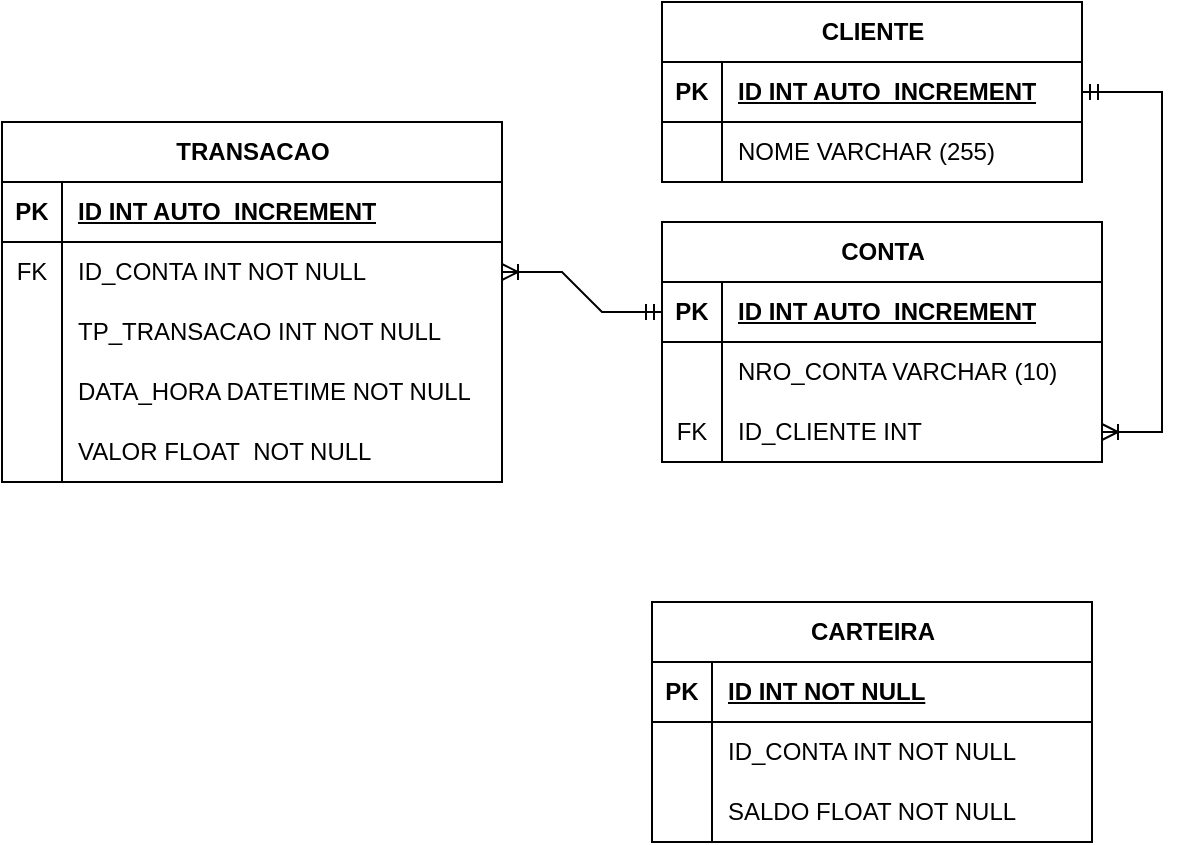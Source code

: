 <mxfile version="24.0.5" type="github">
  <diagram name="Página-1" id="pGH-4fQFsbXf6AkGIpEF">
    <mxGraphModel dx="1050" dy="522" grid="1" gridSize="10" guides="1" tooltips="1" connect="1" arrows="1" fold="1" page="1" pageScale="1" pageWidth="1169" pageHeight="827" math="0" shadow="0">
      <root>
        <mxCell id="0" />
        <mxCell id="1" parent="0" />
        <mxCell id="a1FsXfSDHvLpY3s-S0ZY-1" value="CLIENTE" style="shape=table;startSize=30;container=1;collapsible=1;childLayout=tableLayout;fixedRows=1;rowLines=0;fontStyle=1;align=center;resizeLast=1;html=1;" parent="1" vertex="1">
          <mxGeometry x="560" y="70" width="210" height="90" as="geometry">
            <mxRectangle x="250" y="120" width="90" height="30" as="alternateBounds" />
          </mxGeometry>
        </mxCell>
        <mxCell id="a1FsXfSDHvLpY3s-S0ZY-2" value="" style="shape=tableRow;horizontal=0;startSize=0;swimlaneHead=0;swimlaneBody=0;fillColor=none;collapsible=0;dropTarget=0;points=[[0,0.5],[1,0.5]];portConstraint=eastwest;top=0;left=0;right=0;bottom=1;" parent="a1FsXfSDHvLpY3s-S0ZY-1" vertex="1">
          <mxGeometry y="30" width="210" height="30" as="geometry" />
        </mxCell>
        <mxCell id="a1FsXfSDHvLpY3s-S0ZY-3" value="PK" style="shape=partialRectangle;connectable=0;fillColor=none;top=0;left=0;bottom=0;right=0;fontStyle=1;overflow=hidden;whiteSpace=wrap;html=1;" parent="a1FsXfSDHvLpY3s-S0ZY-2" vertex="1">
          <mxGeometry width="30" height="30" as="geometry">
            <mxRectangle width="30" height="30" as="alternateBounds" />
          </mxGeometry>
        </mxCell>
        <mxCell id="a1FsXfSDHvLpY3s-S0ZY-4" value="ID INT AUTO_INCREMENT" style="shape=partialRectangle;connectable=0;fillColor=none;top=0;left=0;bottom=0;right=0;align=left;spacingLeft=6;fontStyle=5;overflow=hidden;whiteSpace=wrap;html=1;" parent="a1FsXfSDHvLpY3s-S0ZY-2" vertex="1">
          <mxGeometry x="30" width="180" height="30" as="geometry">
            <mxRectangle width="180" height="30" as="alternateBounds" />
          </mxGeometry>
        </mxCell>
        <mxCell id="a1FsXfSDHvLpY3s-S0ZY-5" value="" style="shape=tableRow;horizontal=0;startSize=0;swimlaneHead=0;swimlaneBody=0;fillColor=none;collapsible=0;dropTarget=0;points=[[0,0.5],[1,0.5]];portConstraint=eastwest;top=0;left=0;right=0;bottom=0;" parent="a1FsXfSDHvLpY3s-S0ZY-1" vertex="1">
          <mxGeometry y="60" width="210" height="30" as="geometry" />
        </mxCell>
        <mxCell id="a1FsXfSDHvLpY3s-S0ZY-6" value="" style="shape=partialRectangle;connectable=0;fillColor=none;top=0;left=0;bottom=0;right=0;editable=1;overflow=hidden;whiteSpace=wrap;html=1;" parent="a1FsXfSDHvLpY3s-S0ZY-5" vertex="1">
          <mxGeometry width="30" height="30" as="geometry">
            <mxRectangle width="30" height="30" as="alternateBounds" />
          </mxGeometry>
        </mxCell>
        <mxCell id="a1FsXfSDHvLpY3s-S0ZY-7" value="NOME VARCHAR (255)" style="shape=partialRectangle;connectable=0;fillColor=none;top=0;left=0;bottom=0;right=0;align=left;spacingLeft=6;overflow=hidden;whiteSpace=wrap;html=1;" parent="a1FsXfSDHvLpY3s-S0ZY-5" vertex="1">
          <mxGeometry x="30" width="180" height="30" as="geometry">
            <mxRectangle width="180" height="30" as="alternateBounds" />
          </mxGeometry>
        </mxCell>
        <mxCell id="a1FsXfSDHvLpY3s-S0ZY-15" value="CONTA" style="shape=table;startSize=30;container=1;collapsible=1;childLayout=tableLayout;fixedRows=1;rowLines=0;fontStyle=1;align=center;resizeLast=1;html=1;" parent="1" vertex="1">
          <mxGeometry x="560" y="180" width="220" height="120" as="geometry" />
        </mxCell>
        <mxCell id="a1FsXfSDHvLpY3s-S0ZY-16" value="" style="shape=tableRow;horizontal=0;startSize=0;swimlaneHead=0;swimlaneBody=0;fillColor=none;collapsible=0;dropTarget=0;points=[[0,0.5],[1,0.5]];portConstraint=eastwest;top=0;left=0;right=0;bottom=1;" parent="a1FsXfSDHvLpY3s-S0ZY-15" vertex="1">
          <mxGeometry y="30" width="220" height="30" as="geometry" />
        </mxCell>
        <mxCell id="a1FsXfSDHvLpY3s-S0ZY-17" value="PK" style="shape=partialRectangle;connectable=0;fillColor=none;top=0;left=0;bottom=0;right=0;fontStyle=1;overflow=hidden;whiteSpace=wrap;html=1;" parent="a1FsXfSDHvLpY3s-S0ZY-16" vertex="1">
          <mxGeometry width="30" height="30" as="geometry">
            <mxRectangle width="30" height="30" as="alternateBounds" />
          </mxGeometry>
        </mxCell>
        <mxCell id="a1FsXfSDHvLpY3s-S0ZY-18" value="ID INT AUTO_INCREMENT" style="shape=partialRectangle;connectable=0;fillColor=none;top=0;left=0;bottom=0;right=0;align=left;spacingLeft=6;fontStyle=5;overflow=hidden;whiteSpace=wrap;html=1;" parent="a1FsXfSDHvLpY3s-S0ZY-16" vertex="1">
          <mxGeometry x="30" width="190" height="30" as="geometry">
            <mxRectangle width="190" height="30" as="alternateBounds" />
          </mxGeometry>
        </mxCell>
        <mxCell id="a1FsXfSDHvLpY3s-S0ZY-19" value="" style="shape=tableRow;horizontal=0;startSize=0;swimlaneHead=0;swimlaneBody=0;fillColor=none;collapsible=0;dropTarget=0;points=[[0,0.5],[1,0.5]];portConstraint=eastwest;top=0;left=0;right=0;bottom=0;" parent="a1FsXfSDHvLpY3s-S0ZY-15" vertex="1">
          <mxGeometry y="60" width="220" height="30" as="geometry" />
        </mxCell>
        <mxCell id="a1FsXfSDHvLpY3s-S0ZY-20" value="" style="shape=partialRectangle;connectable=0;fillColor=none;top=0;left=0;bottom=0;right=0;editable=1;overflow=hidden;whiteSpace=wrap;html=1;" parent="a1FsXfSDHvLpY3s-S0ZY-19" vertex="1">
          <mxGeometry width="30" height="30" as="geometry">
            <mxRectangle width="30" height="30" as="alternateBounds" />
          </mxGeometry>
        </mxCell>
        <mxCell id="a1FsXfSDHvLpY3s-S0ZY-21" value="NRO_CONTA VARCHAR (10)" style="shape=partialRectangle;connectable=0;fillColor=none;top=0;left=0;bottom=0;right=0;align=left;spacingLeft=6;overflow=hidden;whiteSpace=wrap;html=1;" parent="a1FsXfSDHvLpY3s-S0ZY-19" vertex="1">
          <mxGeometry x="30" width="190" height="30" as="geometry">
            <mxRectangle width="190" height="30" as="alternateBounds" />
          </mxGeometry>
        </mxCell>
        <mxCell id="a1FsXfSDHvLpY3s-S0ZY-22" value="" style="shape=tableRow;horizontal=0;startSize=0;swimlaneHead=0;swimlaneBody=0;fillColor=none;collapsible=0;dropTarget=0;points=[[0,0.5],[1,0.5]];portConstraint=eastwest;top=0;left=0;right=0;bottom=0;" parent="a1FsXfSDHvLpY3s-S0ZY-15" vertex="1">
          <mxGeometry y="90" width="220" height="30" as="geometry" />
        </mxCell>
        <mxCell id="a1FsXfSDHvLpY3s-S0ZY-23" value="FK" style="shape=partialRectangle;connectable=0;fillColor=none;top=0;left=0;bottom=0;right=0;editable=1;overflow=hidden;whiteSpace=wrap;html=1;" parent="a1FsXfSDHvLpY3s-S0ZY-22" vertex="1">
          <mxGeometry width="30" height="30" as="geometry">
            <mxRectangle width="30" height="30" as="alternateBounds" />
          </mxGeometry>
        </mxCell>
        <mxCell id="a1FsXfSDHvLpY3s-S0ZY-24" value="ID_CLIENTE INT" style="shape=partialRectangle;connectable=0;fillColor=none;top=0;left=0;bottom=0;right=0;align=left;spacingLeft=6;overflow=hidden;whiteSpace=wrap;html=1;" parent="a1FsXfSDHvLpY3s-S0ZY-22" vertex="1">
          <mxGeometry x="30" width="190" height="30" as="geometry">
            <mxRectangle width="190" height="30" as="alternateBounds" />
          </mxGeometry>
        </mxCell>
        <mxCell id="a1FsXfSDHvLpY3s-S0ZY-34" value="" style="edgeStyle=entityRelationEdgeStyle;fontSize=12;html=1;endArrow=ERoneToMany;startArrow=ERmandOne;rounded=0;exitX=1;exitY=0.5;exitDx=0;exitDy=0;" parent="1" source="a1FsXfSDHvLpY3s-S0ZY-2" target="a1FsXfSDHvLpY3s-S0ZY-22" edge="1">
          <mxGeometry width="100" height="100" relative="1" as="geometry">
            <mxPoint x="400" y="350" as="sourcePoint" />
            <mxPoint x="500" y="250" as="targetPoint" />
          </mxGeometry>
        </mxCell>
        <mxCell id="a1FsXfSDHvLpY3s-S0ZY-35" value="TRANSACAO" style="shape=table;startSize=30;container=1;collapsible=1;childLayout=tableLayout;fixedRows=1;rowLines=0;fontStyle=1;align=center;resizeLast=1;html=1;" parent="1" vertex="1">
          <mxGeometry x="230" y="130" width="250" height="180" as="geometry" />
        </mxCell>
        <mxCell id="a1FsXfSDHvLpY3s-S0ZY-36" value="" style="shape=tableRow;horizontal=0;startSize=0;swimlaneHead=0;swimlaneBody=0;fillColor=none;collapsible=0;dropTarget=0;points=[[0,0.5],[1,0.5]];portConstraint=eastwest;top=0;left=0;right=0;bottom=1;" parent="a1FsXfSDHvLpY3s-S0ZY-35" vertex="1">
          <mxGeometry y="30" width="250" height="30" as="geometry" />
        </mxCell>
        <mxCell id="a1FsXfSDHvLpY3s-S0ZY-37" value="PK" style="shape=partialRectangle;connectable=0;fillColor=none;top=0;left=0;bottom=0;right=0;fontStyle=1;overflow=hidden;whiteSpace=wrap;html=1;" parent="a1FsXfSDHvLpY3s-S0ZY-36" vertex="1">
          <mxGeometry width="30" height="30" as="geometry">
            <mxRectangle width="30" height="30" as="alternateBounds" />
          </mxGeometry>
        </mxCell>
        <mxCell id="a1FsXfSDHvLpY3s-S0ZY-38" value="ID INT AUTO_INCREMENT" style="shape=partialRectangle;connectable=0;fillColor=none;top=0;left=0;bottom=0;right=0;align=left;spacingLeft=6;fontStyle=5;overflow=hidden;whiteSpace=wrap;html=1;" parent="a1FsXfSDHvLpY3s-S0ZY-36" vertex="1">
          <mxGeometry x="30" width="220" height="30" as="geometry">
            <mxRectangle width="220" height="30" as="alternateBounds" />
          </mxGeometry>
        </mxCell>
        <mxCell id="a1FsXfSDHvLpY3s-S0ZY-39" value="" style="shape=tableRow;horizontal=0;startSize=0;swimlaneHead=0;swimlaneBody=0;fillColor=none;collapsible=0;dropTarget=0;points=[[0,0.5],[1,0.5]];portConstraint=eastwest;top=0;left=0;right=0;bottom=0;" parent="a1FsXfSDHvLpY3s-S0ZY-35" vertex="1">
          <mxGeometry y="60" width="250" height="30" as="geometry" />
        </mxCell>
        <mxCell id="a1FsXfSDHvLpY3s-S0ZY-40" value="FK" style="shape=partialRectangle;connectable=0;fillColor=none;top=0;left=0;bottom=0;right=0;editable=1;overflow=hidden;whiteSpace=wrap;html=1;" parent="a1FsXfSDHvLpY3s-S0ZY-39" vertex="1">
          <mxGeometry width="30" height="30" as="geometry">
            <mxRectangle width="30" height="30" as="alternateBounds" />
          </mxGeometry>
        </mxCell>
        <mxCell id="a1FsXfSDHvLpY3s-S0ZY-41" value="ID_CONTA INT NOT NULL" style="shape=partialRectangle;connectable=0;fillColor=none;top=0;left=0;bottom=0;right=0;align=left;spacingLeft=6;overflow=hidden;whiteSpace=wrap;html=1;" parent="a1FsXfSDHvLpY3s-S0ZY-39" vertex="1">
          <mxGeometry x="30" width="220" height="30" as="geometry">
            <mxRectangle width="220" height="30" as="alternateBounds" />
          </mxGeometry>
        </mxCell>
        <mxCell id="a1FsXfSDHvLpY3s-S0ZY-42" value="" style="shape=tableRow;horizontal=0;startSize=0;swimlaneHead=0;swimlaneBody=0;fillColor=none;collapsible=0;dropTarget=0;points=[[0,0.5],[1,0.5]];portConstraint=eastwest;top=0;left=0;right=0;bottom=0;" parent="a1FsXfSDHvLpY3s-S0ZY-35" vertex="1">
          <mxGeometry y="90" width="250" height="30" as="geometry" />
        </mxCell>
        <mxCell id="a1FsXfSDHvLpY3s-S0ZY-43" value="" style="shape=partialRectangle;connectable=0;fillColor=none;top=0;left=0;bottom=0;right=0;editable=1;overflow=hidden;whiteSpace=wrap;html=1;" parent="a1FsXfSDHvLpY3s-S0ZY-42" vertex="1">
          <mxGeometry width="30" height="30" as="geometry">
            <mxRectangle width="30" height="30" as="alternateBounds" />
          </mxGeometry>
        </mxCell>
        <mxCell id="a1FsXfSDHvLpY3s-S0ZY-44" value="TP_TRANSACAO INT NOT NULL" style="shape=partialRectangle;connectable=0;fillColor=none;top=0;left=0;bottom=0;right=0;align=left;spacingLeft=6;overflow=hidden;whiteSpace=wrap;html=1;" parent="a1FsXfSDHvLpY3s-S0ZY-42" vertex="1">
          <mxGeometry x="30" width="220" height="30" as="geometry">
            <mxRectangle width="220" height="30" as="alternateBounds" />
          </mxGeometry>
        </mxCell>
        <mxCell id="a1FsXfSDHvLpY3s-S0ZY-45" value="" style="shape=tableRow;horizontal=0;startSize=0;swimlaneHead=0;swimlaneBody=0;fillColor=none;collapsible=0;dropTarget=0;points=[[0,0.5],[1,0.5]];portConstraint=eastwest;top=0;left=0;right=0;bottom=0;" parent="a1FsXfSDHvLpY3s-S0ZY-35" vertex="1">
          <mxGeometry y="120" width="250" height="30" as="geometry" />
        </mxCell>
        <mxCell id="a1FsXfSDHvLpY3s-S0ZY-46" value="" style="shape=partialRectangle;connectable=0;fillColor=none;top=0;left=0;bottom=0;right=0;editable=1;overflow=hidden;whiteSpace=wrap;html=1;" parent="a1FsXfSDHvLpY3s-S0ZY-45" vertex="1">
          <mxGeometry width="30" height="30" as="geometry">
            <mxRectangle width="30" height="30" as="alternateBounds" />
          </mxGeometry>
        </mxCell>
        <mxCell id="a1FsXfSDHvLpY3s-S0ZY-47" value="DATA_HORA DATETIME NOT NULL" style="shape=partialRectangle;connectable=0;fillColor=none;top=0;left=0;bottom=0;right=0;align=left;spacingLeft=6;overflow=hidden;whiteSpace=wrap;html=1;" parent="a1FsXfSDHvLpY3s-S0ZY-45" vertex="1">
          <mxGeometry x="30" width="220" height="30" as="geometry">
            <mxRectangle width="220" height="30" as="alternateBounds" />
          </mxGeometry>
        </mxCell>
        <mxCell id="a1FsXfSDHvLpY3s-S0ZY-48" value="" style="shape=tableRow;horizontal=0;startSize=0;swimlaneHead=0;swimlaneBody=0;fillColor=none;collapsible=0;dropTarget=0;points=[[0,0.5],[1,0.5]];portConstraint=eastwest;top=0;left=0;right=0;bottom=0;" parent="a1FsXfSDHvLpY3s-S0ZY-35" vertex="1">
          <mxGeometry y="150" width="250" height="30" as="geometry" />
        </mxCell>
        <mxCell id="a1FsXfSDHvLpY3s-S0ZY-49" value="" style="shape=partialRectangle;connectable=0;fillColor=none;top=0;left=0;bottom=0;right=0;editable=1;overflow=hidden;whiteSpace=wrap;html=1;" parent="a1FsXfSDHvLpY3s-S0ZY-48" vertex="1">
          <mxGeometry width="30" height="30" as="geometry">
            <mxRectangle width="30" height="30" as="alternateBounds" />
          </mxGeometry>
        </mxCell>
        <mxCell id="a1FsXfSDHvLpY3s-S0ZY-50" value="VALOR FLOAT&amp;nbsp; NOT NULL" style="shape=partialRectangle;connectable=0;fillColor=none;top=0;left=0;bottom=0;right=0;align=left;spacingLeft=6;overflow=hidden;whiteSpace=wrap;html=1;" parent="a1FsXfSDHvLpY3s-S0ZY-48" vertex="1">
          <mxGeometry x="30" width="220" height="30" as="geometry">
            <mxRectangle width="220" height="30" as="alternateBounds" />
          </mxGeometry>
        </mxCell>
        <mxCell id="a1FsXfSDHvLpY3s-S0ZY-54" value="" style="edgeStyle=entityRelationEdgeStyle;fontSize=12;html=1;endArrow=ERoneToMany;startArrow=ERmandOne;rounded=0;" parent="1" source="a1FsXfSDHvLpY3s-S0ZY-16" target="a1FsXfSDHvLpY3s-S0ZY-39" edge="1">
          <mxGeometry width="100" height="100" relative="1" as="geometry">
            <mxPoint x="440" y="220" as="sourcePoint" />
            <mxPoint x="450" y="360" as="targetPoint" />
          </mxGeometry>
        </mxCell>
        <mxCell id="e4NGLF78B298qUJF3-cc-1" value="CARTEIRA" style="shape=table;startSize=30;container=1;collapsible=1;childLayout=tableLayout;fixedRows=1;rowLines=0;fontStyle=1;align=center;resizeLast=1;html=1;" parent="1" vertex="1">
          <mxGeometry x="555" y="370" width="220" height="120" as="geometry" />
        </mxCell>
        <mxCell id="e4NGLF78B298qUJF3-cc-2" value="" style="shape=tableRow;horizontal=0;startSize=0;swimlaneHead=0;swimlaneBody=0;fillColor=none;collapsible=0;dropTarget=0;points=[[0,0.5],[1,0.5]];portConstraint=eastwest;top=0;left=0;right=0;bottom=1;" parent="e4NGLF78B298qUJF3-cc-1" vertex="1">
          <mxGeometry y="30" width="220" height="30" as="geometry" />
        </mxCell>
        <mxCell id="e4NGLF78B298qUJF3-cc-3" value="PK" style="shape=partialRectangle;connectable=0;fillColor=none;top=0;left=0;bottom=0;right=0;fontStyle=1;overflow=hidden;whiteSpace=wrap;html=1;" parent="e4NGLF78B298qUJF3-cc-2" vertex="1">
          <mxGeometry width="30" height="30" as="geometry">
            <mxRectangle width="30" height="30" as="alternateBounds" />
          </mxGeometry>
        </mxCell>
        <mxCell id="e4NGLF78B298qUJF3-cc-4" value="ID INT NOT NULL" style="shape=partialRectangle;connectable=0;fillColor=none;top=0;left=0;bottom=0;right=0;align=left;spacingLeft=6;fontStyle=5;overflow=hidden;whiteSpace=wrap;html=1;" parent="e4NGLF78B298qUJF3-cc-2" vertex="1">
          <mxGeometry x="30" width="190" height="30" as="geometry">
            <mxRectangle width="190" height="30" as="alternateBounds" />
          </mxGeometry>
        </mxCell>
        <mxCell id="e4NGLF78B298qUJF3-cc-5" value="" style="shape=tableRow;horizontal=0;startSize=0;swimlaneHead=0;swimlaneBody=0;fillColor=none;collapsible=0;dropTarget=0;points=[[0,0.5],[1,0.5]];portConstraint=eastwest;top=0;left=0;right=0;bottom=0;" parent="e4NGLF78B298qUJF3-cc-1" vertex="1">
          <mxGeometry y="60" width="220" height="30" as="geometry" />
        </mxCell>
        <mxCell id="e4NGLF78B298qUJF3-cc-6" value="" style="shape=partialRectangle;connectable=0;fillColor=none;top=0;left=0;bottom=0;right=0;editable=1;overflow=hidden;whiteSpace=wrap;html=1;" parent="e4NGLF78B298qUJF3-cc-5" vertex="1">
          <mxGeometry width="30" height="30" as="geometry">
            <mxRectangle width="30" height="30" as="alternateBounds" />
          </mxGeometry>
        </mxCell>
        <mxCell id="e4NGLF78B298qUJF3-cc-7" value="ID_CONTA INT NOT NULL" style="shape=partialRectangle;connectable=0;fillColor=none;top=0;left=0;bottom=0;right=0;align=left;spacingLeft=6;overflow=hidden;whiteSpace=wrap;html=1;" parent="e4NGLF78B298qUJF3-cc-5" vertex="1">
          <mxGeometry x="30" width="190" height="30" as="geometry">
            <mxRectangle width="190" height="30" as="alternateBounds" />
          </mxGeometry>
        </mxCell>
        <mxCell id="e4NGLF78B298qUJF3-cc-8" value="" style="shape=tableRow;horizontal=0;startSize=0;swimlaneHead=0;swimlaneBody=0;fillColor=none;collapsible=0;dropTarget=0;points=[[0,0.5],[1,0.5]];portConstraint=eastwest;top=0;left=0;right=0;bottom=0;" parent="e4NGLF78B298qUJF3-cc-1" vertex="1">
          <mxGeometry y="90" width="220" height="30" as="geometry" />
        </mxCell>
        <mxCell id="e4NGLF78B298qUJF3-cc-9" value="" style="shape=partialRectangle;connectable=0;fillColor=none;top=0;left=0;bottom=0;right=0;editable=1;overflow=hidden;whiteSpace=wrap;html=1;" parent="e4NGLF78B298qUJF3-cc-8" vertex="1">
          <mxGeometry width="30" height="30" as="geometry">
            <mxRectangle width="30" height="30" as="alternateBounds" />
          </mxGeometry>
        </mxCell>
        <mxCell id="e4NGLF78B298qUJF3-cc-10" value="SALDO FLOAT NOT NULL" style="shape=partialRectangle;connectable=0;fillColor=none;top=0;left=0;bottom=0;right=0;align=left;spacingLeft=6;overflow=hidden;whiteSpace=wrap;html=1;" parent="e4NGLF78B298qUJF3-cc-8" vertex="1">
          <mxGeometry x="30" width="190" height="30" as="geometry">
            <mxRectangle width="190" height="30" as="alternateBounds" />
          </mxGeometry>
        </mxCell>
      </root>
    </mxGraphModel>
  </diagram>
</mxfile>
